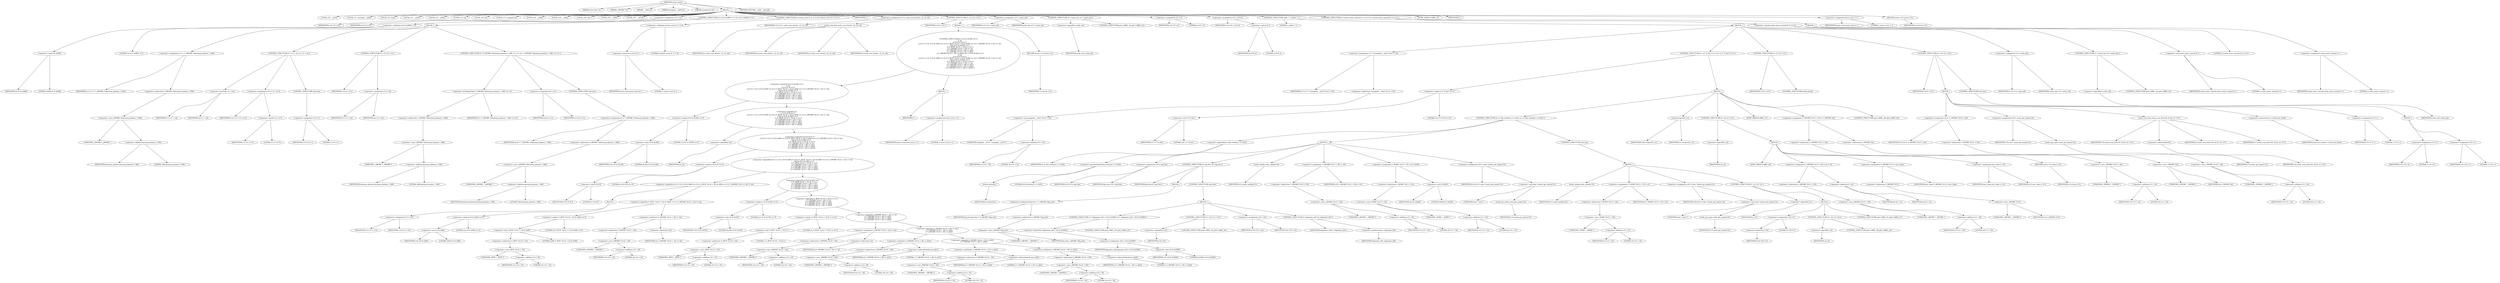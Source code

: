 digraph cache_insert {  
"1000114" [label = "(METHOD,cache_insert)" ]
"1000115" [label = "(PARAM,const char *a1)" ]
"1000116" [label = "(PARAM,_DWORD *a2)" ]
"1000117" [label = "(PARAM,__int64 a3)" ]
"1000118" [label = "(PARAM,unsigned __int64 a4)" ]
"1000119" [label = "(PARAM,unsigned int a5)" ]
"1000120" [label = "(BLOCK,,)" ]
"1000121" [label = "(LOCAL,v10: __int16)" ]
"1000122" [label = "(LOCAL,v11: unsigned __int64)" ]
"1000123" [label = "(LOCAL,v12: bool)" ]
"1000124" [label = "(LOCAL,v13: __int64)" ]
"1000125" [label = "(LOCAL,v14: __int64)" ]
"1000126" [label = "(LOCAL,v15: int)" ]
"1000127" [label = "(LOCAL,v16: int)" ]
"1000128" [label = "(LOCAL,v17: unsigned int)" ]
"1000129" [label = "(LOCAL,v18: __int64)" ]
"1000130" [label = "(LOCAL,v19: __int64)" ]
"1000131" [label = "(LOCAL,v20: char *)" ]
"1000132" [label = "(LOCAL,v22: __int64)" ]
"1000133" [label = "(LOCAL,v23: __int128)" ]
"1000134" [label = "(<operator>.assignment,v10 = a5)" ]
"1000135" [label = "(IDENTIFIER,v10,v10 = a5)" ]
"1000136" [label = "(IDENTIFIER,a5,v10 = a5)" ]
"1000137" [label = "(CONTROL_STRUCTURE,if ( (a5 & 0x980) != 0 ),if ( (a5 & 0x980) != 0 ))" ]
"1000138" [label = "(<operator>.notEquals,(a5 & 0x980) != 0)" ]
"1000139" [label = "(<operator>.and,a5 & 0x980)" ]
"1000140" [label = "(IDENTIFIER,a5,a5 & 0x980)" ]
"1000141" [label = "(LITERAL,0x980,a5 & 0x980)" ]
"1000142" [label = "(LITERAL,0,(a5 & 0x980) != 0)" ]
"1000143" [label = "(BLOCK,,)" ]
"1000144" [label = "(<operator>.assignment,v11 = *(_QWORD *)(dnsmasq_daemon + 456))" ]
"1000145" [label = "(IDENTIFIER,v11,v11 = *(_QWORD *)(dnsmasq_daemon + 456))" ]
"1000146" [label = "(<operator>.indirection,*(_QWORD *)(dnsmasq_daemon + 456))" ]
"1000147" [label = "(<operator>.cast,(_QWORD *)(dnsmasq_daemon + 456))" ]
"1000148" [label = "(UNKNOWN,_QWORD *,_QWORD *)" ]
"1000149" [label = "(<operator>.addition,dnsmasq_daemon + 456)" ]
"1000150" [label = "(IDENTIFIER,dnsmasq_daemon,dnsmasq_daemon + 456)" ]
"1000151" [label = "(LITERAL,456,dnsmasq_daemon + 456)" ]
"1000152" [label = "(CONTROL_STRUCTURE,if ( v11 < a4 ),if ( v11 < a4 ))" ]
"1000153" [label = "(<operator>.lessThan,v11 < a4)" ]
"1000154" [label = "(IDENTIFIER,v11,v11 < a4)" ]
"1000155" [label = "(IDENTIFIER,a4,v11 < a4)" ]
"1000156" [label = "(<operator>.assignment,v12 = v11 == 0)" ]
"1000157" [label = "(IDENTIFIER,v12,v12 = v11 == 0)" ]
"1000158" [label = "(<operator>.equals,v11 == 0)" ]
"1000159" [label = "(IDENTIFIER,v11,v11 == 0)" ]
"1000160" [label = "(LITERAL,0,v11 == 0)" ]
"1000161" [label = "(CONTROL_STRUCTURE,else,else)" ]
"1000162" [label = "(<operator>.assignment,v12 = 1)" ]
"1000163" [label = "(IDENTIFIER,v12,v12 = 1)" ]
"1000164" [label = "(LITERAL,1,v12 = 1)" ]
"1000165" [label = "(CONTROL_STRUCTURE,if ( v12 ),if ( v12 ))" ]
"1000166" [label = "(IDENTIFIER,v12,if ( v12 ))" ]
"1000167" [label = "(<operator>.assignment,v11 = a4)" ]
"1000168" [label = "(IDENTIFIER,v11,v11 = a4)" ]
"1000169" [label = "(IDENTIFIER,a4,v11 = a4)" ]
"1000170" [label = "(CONTROL_STRUCTURE,if ( *(_QWORD *)(dnsmasq_daemon + 448) <= v11 ),if ( *(_QWORD *)(dnsmasq_daemon + 448) <= v11 ))" ]
"1000171" [label = "(<operator>.lessEqualsThan,*(_QWORD *)(dnsmasq_daemon + 448) <= v11)" ]
"1000172" [label = "(<operator>.indirection,*(_QWORD *)(dnsmasq_daemon + 448))" ]
"1000173" [label = "(<operator>.cast,(_QWORD *)(dnsmasq_daemon + 448))" ]
"1000174" [label = "(UNKNOWN,_QWORD *,_QWORD *)" ]
"1000175" [label = "(<operator>.addition,dnsmasq_daemon + 448)" ]
"1000176" [label = "(IDENTIFIER,dnsmasq_daemon,dnsmasq_daemon + 448)" ]
"1000177" [label = "(LITERAL,448,dnsmasq_daemon + 448)" ]
"1000178" [label = "(IDENTIFIER,v11,*(_QWORD *)(dnsmasq_daemon + 448) <= v11)" ]
"1000179" [label = "(<operator>.assignment,a4 = v11)" ]
"1000180" [label = "(IDENTIFIER,a4,a4 = v11)" ]
"1000181" [label = "(IDENTIFIER,v11,a4 = v11)" ]
"1000182" [label = "(CONTROL_STRUCTURE,else,else)" ]
"1000183" [label = "(<operator>.assignment,a4 = *(_QWORD *)(dnsmasq_daemon + 448))" ]
"1000184" [label = "(IDENTIFIER,a4,a4 = *(_QWORD *)(dnsmasq_daemon + 448))" ]
"1000185" [label = "(<operator>.indirection,*(_QWORD *)(dnsmasq_daemon + 448))" ]
"1000186" [label = "(<operator>.cast,(_QWORD *)(dnsmasq_daemon + 448))" ]
"1000187" [label = "(UNKNOWN,_QWORD *,_QWORD *)" ]
"1000188" [label = "(<operator>.addition,dnsmasq_daemon + 448)" ]
"1000189" [label = "(IDENTIFIER,dnsmasq_daemon,dnsmasq_daemon + 448)" ]
"1000190" [label = "(LITERAL,448,dnsmasq_daemon + 448)" ]
"1000191" [label = "(CONTROL_STRUCTURE,if ( (insert_error & 1) != 0 ),if ( (insert_error & 1) != 0 ))" ]
"1000192" [label = "(<operator>.notEquals,(insert_error & 1) != 0)" ]
"1000193" [label = "(<operator>.and,insert_error & 1)" ]
"1000194" [label = "(IDENTIFIER,insert_error,insert_error & 1)" ]
"1000195" [label = "(LITERAL,1,insert_error & 1)" ]
"1000196" [label = "(LITERAL,0,(insert_error & 1) != 0)" ]
"1000197" [label = "(IDENTIFIER,L,)" ]
"1000198" [label = "(<operator>.assignment,v14 = cache_scan_free(a1, a2, a3, a5))" ]
"1000199" [label = "(IDENTIFIER,v14,v14 = cache_scan_free(a1, a2, a3, a5))" ]
"1000200" [label = "(cache_scan_free,cache_scan_free(a1, a2, a3, a5))" ]
"1000201" [label = "(IDENTIFIER,a1,cache_scan_free(a1, a2, a3, a5))" ]
"1000202" [label = "(IDENTIFIER,a2,cache_scan_free(a1, a2, a3, a5))" ]
"1000203" [label = "(IDENTIFIER,a3,cache_scan_free(a1, a2, a3, a5))" ]
"1000204" [label = "(IDENTIFIER,a5,cache_scan_free(a1, a2, a3, a5))" ]
"1000205" [label = "(CONTROL_STRUCTURE,if ( v14 ),if ( v14 ))" ]
"1000206" [label = "(IDENTIFIER,v14,if ( v14 ))" ]
"1000207" [label = "(BLOCK,,)" ]
"1000208" [label = "(CONTROL_STRUCTURE,if ( (v10 & 0x180) == 0\n      || !a2\n      || (v10 & 8) == 0\n      || ((v13 = v14, (v10 & 0x80) == 0) || (*(_BYTE *)(v14 + 52) & 0x80) == 0 || *(_DWORD *)(v14 + 24) != *a2)\n      && ((v10 & 0x100) == 0\n       || (*(_BYTE *)(v14 + 53) & 1) == 0\n       || *(_DWORD *)(v14 + 24) != *a2\n       || *(_DWORD *)(v14 + 28) != a2[1]\n       || *(_DWORD *)(v14 + 32) != a2[2]\n       || *(_DWORD *)(v14 + 36) != a2[3]) ),if ( (v10 & 0x180) == 0\n      || !a2\n      || (v10 & 8) == 0\n      || ((v13 = v14, (v10 & 0x80) == 0) || (*(_BYTE *)(v14 + 52) & 0x80) == 0 || *(_DWORD *)(v14 + 24) != *a2)\n      && ((v10 & 0x100) == 0\n       || (*(_BYTE *)(v14 + 53) & 1) == 0\n       || *(_DWORD *)(v14 + 24) != *a2\n       || *(_DWORD *)(v14 + 28) != a2[1]\n       || *(_DWORD *)(v14 + 32) != a2[2]\n       || *(_DWORD *)(v14 + 36) != a2[3]) ))" ]
"1000209" [label = "(<operator>.logicalOr,(v10 & 0x180) == 0\n      || !a2\n      || (v10 & 8) == 0\n      || ((v13 = v14, (v10 & 0x80) == 0) || (*(_BYTE *)(v14 + 52) & 0x80) == 0 || *(_DWORD *)(v14 + 24) != *a2)\n      && ((v10 & 0x100) == 0\n       || (*(_BYTE *)(v14 + 53) & 1) == 0\n       || *(_DWORD *)(v14 + 24) != *a2\n       || *(_DWORD *)(v14 + 28) != a2[1]\n       || *(_DWORD *)(v14 + 32) != a2[2]\n       || *(_DWORD *)(v14 + 36) != a2[3]))" ]
"1000210" [label = "(<operator>.equals,(v10 & 0x180) == 0)" ]
"1000211" [label = "(<operator>.and,v10 & 0x180)" ]
"1000212" [label = "(IDENTIFIER,v10,v10 & 0x180)" ]
"1000213" [label = "(LITERAL,0x180,v10 & 0x180)" ]
"1000214" [label = "(LITERAL,0,(v10 & 0x180) == 0)" ]
"1000215" [label = "(<operator>.logicalOr,!a2\n      || (v10 & 8) == 0\n      || ((v13 = v14, (v10 & 0x80) == 0) || (*(_BYTE *)(v14 + 52) & 0x80) == 0 || *(_DWORD *)(v14 + 24) != *a2)\n      && ((v10 & 0x100) == 0\n       || (*(_BYTE *)(v14 + 53) & 1) == 0\n       || *(_DWORD *)(v14 + 24) != *a2\n       || *(_DWORD *)(v14 + 28) != a2[1]\n       || *(_DWORD *)(v14 + 32) != a2[2]\n       || *(_DWORD *)(v14 + 36) != a2[3]))" ]
"1000216" [label = "(<operator>.logicalNot,!a2)" ]
"1000217" [label = "(IDENTIFIER,a2,!a2)" ]
"1000218" [label = "(<operator>.logicalOr,(v10 & 8) == 0\n      || ((v13 = v14, (v10 & 0x80) == 0) || (*(_BYTE *)(v14 + 52) & 0x80) == 0 || *(_DWORD *)(v14 + 24) != *a2)\n      && ((v10 & 0x100) == 0\n       || (*(_BYTE *)(v14 + 53) & 1) == 0\n       || *(_DWORD *)(v14 + 24) != *a2\n       || *(_DWORD *)(v14 + 28) != a2[1]\n       || *(_DWORD *)(v14 + 32) != a2[2]\n       || *(_DWORD *)(v14 + 36) != a2[3]))" ]
"1000219" [label = "(<operator>.equals,(v10 & 8) == 0)" ]
"1000220" [label = "(<operator>.and,v10 & 8)" ]
"1000221" [label = "(IDENTIFIER,v10,v10 & 8)" ]
"1000222" [label = "(LITERAL,8,v10 & 8)" ]
"1000223" [label = "(LITERAL,0,(v10 & 8) == 0)" ]
"1000224" [label = "(<operator>.logicalAnd,((v13 = v14, (v10 & 0x80) == 0) || (*(_BYTE *)(v14 + 52) & 0x80) == 0 || *(_DWORD *)(v14 + 24) != *a2)\n      && ((v10 & 0x100) == 0\n       || (*(_BYTE *)(v14 + 53) & 1) == 0\n       || *(_DWORD *)(v14 + 24) != *a2\n       || *(_DWORD *)(v14 + 28) != a2[1]\n       || *(_DWORD *)(v14 + 32) != a2[2]\n       || *(_DWORD *)(v14 + 36) != a2[3]))" ]
"1000225" [label = "(<operator>.logicalOr,(v13 = v14, (v10 & 0x80) == 0) || (*(_BYTE *)(v14 + 52) & 0x80) == 0 || *(_DWORD *)(v14 + 24) != *a2)" ]
"1000226" [label = "(BLOCK,,)" ]
"1000227" [label = "(<operator>.assignment,v13 = v14)" ]
"1000228" [label = "(IDENTIFIER,v13,v13 = v14)" ]
"1000229" [label = "(IDENTIFIER,v14,v13 = v14)" ]
"1000230" [label = "(<operator>.equals,(v10 & 0x80) == 0)" ]
"1000231" [label = "(<operator>.and,v10 & 0x80)" ]
"1000232" [label = "(IDENTIFIER,v10,v10 & 0x80)" ]
"1000233" [label = "(LITERAL,0x80,v10 & 0x80)" ]
"1000234" [label = "(LITERAL,0,(v10 & 0x80) == 0)" ]
"1000235" [label = "(<operator>.logicalOr,(*(_BYTE *)(v14 + 52) & 0x80) == 0 || *(_DWORD *)(v14 + 24) != *a2)" ]
"1000236" [label = "(<operator>.equals,(*(_BYTE *)(v14 + 52) & 0x80) == 0)" ]
"1000237" [label = "(<operator>.and,*(_BYTE *)(v14 + 52) & 0x80)" ]
"1000238" [label = "(<operator>.indirection,*(_BYTE *)(v14 + 52))" ]
"1000239" [label = "(<operator>.cast,(_BYTE *)(v14 + 52))" ]
"1000240" [label = "(UNKNOWN,_BYTE *,_BYTE *)" ]
"1000241" [label = "(<operator>.addition,v14 + 52)" ]
"1000242" [label = "(IDENTIFIER,v14,v14 + 52)" ]
"1000243" [label = "(LITERAL,52,v14 + 52)" ]
"1000244" [label = "(LITERAL,0x80,*(_BYTE *)(v14 + 52) & 0x80)" ]
"1000245" [label = "(LITERAL,0,(*(_BYTE *)(v14 + 52) & 0x80) == 0)" ]
"1000246" [label = "(<operator>.notEquals,*(_DWORD *)(v14 + 24) != *a2)" ]
"1000247" [label = "(<operator>.indirection,*(_DWORD *)(v14 + 24))" ]
"1000248" [label = "(<operator>.cast,(_DWORD *)(v14 + 24))" ]
"1000249" [label = "(UNKNOWN,_DWORD *,_DWORD *)" ]
"1000250" [label = "(<operator>.addition,v14 + 24)" ]
"1000251" [label = "(IDENTIFIER,v14,v14 + 24)" ]
"1000252" [label = "(LITERAL,24,v14 + 24)" ]
"1000253" [label = "(<operator>.indirection,*a2)" ]
"1000254" [label = "(IDENTIFIER,a2,*(_DWORD *)(v14 + 24) != *a2)" ]
"1000255" [label = "(<operator>.logicalOr,(v10 & 0x100) == 0\n       || (*(_BYTE *)(v14 + 53) & 1) == 0\n       || *(_DWORD *)(v14 + 24) != *a2\n       || *(_DWORD *)(v14 + 28) != a2[1]\n       || *(_DWORD *)(v14 + 32) != a2[2]\n       || *(_DWORD *)(v14 + 36) != a2[3])" ]
"1000256" [label = "(<operator>.equals,(v10 & 0x100) == 0)" ]
"1000257" [label = "(<operator>.and,v10 & 0x100)" ]
"1000258" [label = "(IDENTIFIER,v10,v10 & 0x100)" ]
"1000259" [label = "(LITERAL,0x100,v10 & 0x100)" ]
"1000260" [label = "(LITERAL,0,(v10 & 0x100) == 0)" ]
"1000261" [label = "(<operator>.logicalOr,(*(_BYTE *)(v14 + 53) & 1) == 0\n       || *(_DWORD *)(v14 + 24) != *a2\n       || *(_DWORD *)(v14 + 28) != a2[1]\n       || *(_DWORD *)(v14 + 32) != a2[2]\n       || *(_DWORD *)(v14 + 36) != a2[3])" ]
"1000262" [label = "(<operator>.equals,(*(_BYTE *)(v14 + 53) & 1) == 0)" ]
"1000263" [label = "(<operator>.and,*(_BYTE *)(v14 + 53) & 1)" ]
"1000264" [label = "(<operator>.indirection,*(_BYTE *)(v14 + 53))" ]
"1000265" [label = "(<operator>.cast,(_BYTE *)(v14 + 53))" ]
"1000266" [label = "(UNKNOWN,_BYTE *,_BYTE *)" ]
"1000267" [label = "(<operator>.addition,v14 + 53)" ]
"1000268" [label = "(IDENTIFIER,v14,v14 + 53)" ]
"1000269" [label = "(LITERAL,53,v14 + 53)" ]
"1000270" [label = "(LITERAL,1,*(_BYTE *)(v14 + 53) & 1)" ]
"1000271" [label = "(LITERAL,0,(*(_BYTE *)(v14 + 53) & 1) == 0)" ]
"1000272" [label = "(<operator>.logicalOr,*(_DWORD *)(v14 + 24) != *a2\n       || *(_DWORD *)(v14 + 28) != a2[1]\n       || *(_DWORD *)(v14 + 32) != a2[2]\n       || *(_DWORD *)(v14 + 36) != a2[3])" ]
"1000273" [label = "(<operator>.notEquals,*(_DWORD *)(v14 + 24) != *a2)" ]
"1000274" [label = "(<operator>.indirection,*(_DWORD *)(v14 + 24))" ]
"1000275" [label = "(<operator>.cast,(_DWORD *)(v14 + 24))" ]
"1000276" [label = "(UNKNOWN,_DWORD *,_DWORD *)" ]
"1000277" [label = "(<operator>.addition,v14 + 24)" ]
"1000278" [label = "(IDENTIFIER,v14,v14 + 24)" ]
"1000279" [label = "(LITERAL,24,v14 + 24)" ]
"1000280" [label = "(<operator>.indirection,*a2)" ]
"1000281" [label = "(IDENTIFIER,a2,*(_DWORD *)(v14 + 24) != *a2)" ]
"1000282" [label = "(<operator>.logicalOr,*(_DWORD *)(v14 + 28) != a2[1]\n       || *(_DWORD *)(v14 + 32) != a2[2]\n       || *(_DWORD *)(v14 + 36) != a2[3])" ]
"1000283" [label = "(<operator>.notEquals,*(_DWORD *)(v14 + 28) != a2[1])" ]
"1000284" [label = "(<operator>.indirection,*(_DWORD *)(v14 + 28))" ]
"1000285" [label = "(<operator>.cast,(_DWORD *)(v14 + 28))" ]
"1000286" [label = "(UNKNOWN,_DWORD *,_DWORD *)" ]
"1000287" [label = "(<operator>.addition,v14 + 28)" ]
"1000288" [label = "(IDENTIFIER,v14,v14 + 28)" ]
"1000289" [label = "(LITERAL,28,v14 + 28)" ]
"1000290" [label = "(<operator>.indirectIndexAccess,a2[1])" ]
"1000291" [label = "(IDENTIFIER,a2,*(_DWORD *)(v14 + 28) != a2[1])" ]
"1000292" [label = "(LITERAL,1,*(_DWORD *)(v14 + 28) != a2[1])" ]
"1000293" [label = "(<operator>.logicalOr,*(_DWORD *)(v14 + 32) != a2[2]\n       || *(_DWORD *)(v14 + 36) != a2[3])" ]
"1000294" [label = "(<operator>.notEquals,*(_DWORD *)(v14 + 32) != a2[2])" ]
"1000295" [label = "(<operator>.indirection,*(_DWORD *)(v14 + 32))" ]
"1000296" [label = "(<operator>.cast,(_DWORD *)(v14 + 32))" ]
"1000297" [label = "(UNKNOWN,_DWORD *,_DWORD *)" ]
"1000298" [label = "(<operator>.addition,v14 + 32)" ]
"1000299" [label = "(IDENTIFIER,v14,v14 + 32)" ]
"1000300" [label = "(LITERAL,32,v14 + 32)" ]
"1000301" [label = "(<operator>.indirectIndexAccess,a2[2])" ]
"1000302" [label = "(IDENTIFIER,a2,*(_DWORD *)(v14 + 32) != a2[2])" ]
"1000303" [label = "(LITERAL,2,*(_DWORD *)(v14 + 32) != a2[2])" ]
"1000304" [label = "(<operator>.notEquals,*(_DWORD *)(v14 + 36) != a2[3])" ]
"1000305" [label = "(<operator>.indirection,*(_DWORD *)(v14 + 36))" ]
"1000306" [label = "(<operator>.cast,(_DWORD *)(v14 + 36))" ]
"1000307" [label = "(UNKNOWN,_DWORD *,_DWORD *)" ]
"1000308" [label = "(<operator>.addition,v14 + 36)" ]
"1000309" [label = "(IDENTIFIER,v14,v14 + 36)" ]
"1000310" [label = "(LITERAL,36,v14 + 36)" ]
"1000311" [label = "(<operator>.indirectIndexAccess,a2[3])" ]
"1000312" [label = "(IDENTIFIER,a2,*(_DWORD *)(v14 + 36) != a2[3])" ]
"1000313" [label = "(LITERAL,3,*(_DWORD *)(v14 + 36) != a2[3])" ]
"1000314" [label = "(BLOCK,,)" ]
"1000315" [label = "(IDENTIFIER,L,)" ]
"1000316" [label = "(<operator>.assignment,insert_error = 1)" ]
"1000317" [label = "(IDENTIFIER,insert_error,insert_error = 1)" ]
"1000318" [label = "(LITERAL,1,insert_error = 1)" ]
"1000319" [label = "(RETURN,return v13;,return v13;)" ]
"1000320" [label = "(IDENTIFIER,v13,return v13;)" ]
"1000321" [label = "(<operator>.assignment,v13 = cache_tail)" ]
"1000322" [label = "(IDENTIFIER,v13,v13 = cache_tail)" ]
"1000323" [label = "(IDENTIFIER,cache_tail,v13 = cache_tail)" ]
"1000324" [label = "(CONTROL_STRUCTURE,if ( !cache_tail ),if ( !cache_tail ))" ]
"1000325" [label = "(<operator>.logicalNot,!cache_tail)" ]
"1000326" [label = "(IDENTIFIER,cache_tail,!cache_tail)" ]
"1000327" [label = "(CONTROL_STRUCTURE,goto LABEL_43;,goto LABEL_43;)" ]
"1000328" [label = "(<operator>.assignment,v15 = 0)" ]
"1000329" [label = "(IDENTIFIER,v15,v15 = 0)" ]
"1000330" [label = "(LITERAL,0,v15 = 0)" ]
"1000331" [label = "(<operator>.assignment,v16 = a5 & 4)" ]
"1000332" [label = "(IDENTIFIER,v16,v16 = a5 & 4)" ]
"1000333" [label = "(<operator>.and,a5 & 4)" ]
"1000334" [label = "(IDENTIFIER,a5,a5 & 4)" ]
"1000335" [label = "(LITERAL,4,a5 & 4)" ]
"1000336" [label = "(CONTROL_STRUCTURE,while ( 1 ),while ( 1 ))" ]
"1000337" [label = "(LITERAL,1,while ( 1 ))" ]
"1000338" [label = "(BLOCK,,)" ]
"1000339" [label = "(<operator>.assignment,v17 = *(unsigned __int16 *)(v13 + 52))" ]
"1000340" [label = "(IDENTIFIER,v17,v17 = *(unsigned __int16 *)(v13 + 52))" ]
"1000341" [label = "(<operator>.indirection,*(unsigned __int16 *)(v13 + 52))" ]
"1000342" [label = "(<operator>.cast,(unsigned __int16 *)(v13 + 52))" ]
"1000343" [label = "(UNKNOWN,unsigned __int16 *,unsigned __int16 *)" ]
"1000344" [label = "(<operator>.addition,v13 + 52)" ]
"1000345" [label = "(IDENTIFIER,v13,v13 + 52)" ]
"1000346" [label = "(LITERAL,52,v13 + 52)" ]
"1000347" [label = "(CONTROL_STRUCTURE,if ( (v17 & 0xC) == 0 ),if ( (v17 & 0xC) == 0 ))" ]
"1000348" [label = "(<operator>.equals,(v17 & 0xC) == 0)" ]
"1000349" [label = "(<operator>.and,v17 & 0xC)" ]
"1000350" [label = "(IDENTIFIER,v17,v17 & 0xC)" ]
"1000351" [label = "(LITERAL,0xC,v17 & 0xC)" ]
"1000352" [label = "(LITERAL,0,(v17 & 0xC) == 0)" ]
"1000353" [label = "(BLOCK,,)" ]
"1000354" [label = "(CONTROL_STRUCTURE,if ( a1 && strlen(a1) >= 0x32 ),if ( a1 && strlen(a1) >= 0x32 ))" ]
"1000355" [label = "(<operator>.logicalAnd,a1 && strlen(a1) >= 0x32)" ]
"1000356" [label = "(IDENTIFIER,a1,a1 && strlen(a1) >= 0x32)" ]
"1000357" [label = "(<operator>.greaterEqualsThan,strlen(a1) >= 0x32)" ]
"1000358" [label = "(strlen,strlen(a1))" ]
"1000359" [label = "(IDENTIFIER,a1,strlen(a1))" ]
"1000360" [label = "(LITERAL,0x32,strlen(a1) >= 0x32)" ]
"1000361" [label = "(BLOCK,,)" ]
"1000362" [label = "(<operator>.assignment,v19 = big_free)" ]
"1000363" [label = "(IDENTIFIER,v19,v19 = big_free)" ]
"1000364" [label = "(IDENTIFIER,big_free,v19 = big_free)" ]
"1000365" [label = "(CONTROL_STRUCTURE,if ( big_free ),if ( big_free ))" ]
"1000366" [label = "(IDENTIFIER,big_free,if ( big_free ))" ]
"1000367" [label = "(BLOCK,,)" ]
"1000368" [label = "(<operator>.assignment,big_free = *(_QWORD *)big_free)" ]
"1000369" [label = "(IDENTIFIER,big_free,big_free = *(_QWORD *)big_free)" ]
"1000370" [label = "(<operator>.indirection,*(_QWORD *)big_free)" ]
"1000371" [label = "(<operator>.cast,(_QWORD *)big_free)" ]
"1000372" [label = "(UNKNOWN,_QWORD *,_QWORD *)" ]
"1000373" [label = "(IDENTIFIER,big_free,(_QWORD *)big_free)" ]
"1000374" [label = "(CONTROL_STRUCTURE,else,else)" ]
"1000375" [label = "(BLOCK,,)" ]
"1000376" [label = "(CONTROL_STRUCTURE,if ( !(bignames_left | v10 & 0x5000) ),if ( !(bignames_left | v10 & 0x5000) ))" ]
"1000377" [label = "(<operator>.logicalNot,!(bignames_left | v10 & 0x5000))" ]
"1000378" [label = "(<operator>.or,bignames_left | v10 & 0x5000)" ]
"1000379" [label = "(IDENTIFIER,bignames_left,bignames_left | v10 & 0x5000)" ]
"1000380" [label = "(<operator>.and,v10 & 0x5000)" ]
"1000381" [label = "(IDENTIFIER,v10,v10 & 0x5000)" ]
"1000382" [label = "(LITERAL,0x5000,v10 & 0x5000)" ]
"1000383" [label = "(CONTROL_STRUCTURE,goto LABEL_43;,goto LABEL_43;)" ]
"1000384" [label = "(CONTROL_STRUCTURE,if ( !v22 ),if ( !v22 ))" ]
"1000385" [label = "(<operator>.logicalNot,!v22)" ]
"1000386" [label = "(IDENTIFIER,v22,!v22)" ]
"1000387" [label = "(CONTROL_STRUCTURE,goto LABEL_43;,goto LABEL_43;)" ]
"1000388" [label = "(<operator>.assignment,v19 = v22)" ]
"1000389" [label = "(IDENTIFIER,v19,v19 = v22)" ]
"1000390" [label = "(IDENTIFIER,v22,v19 = v22)" ]
"1000391" [label = "(CONTROL_STRUCTURE,if ( bignames_left ),if ( bignames_left ))" ]
"1000392" [label = "(IDENTIFIER,bignames_left,if ( bignames_left ))" ]
"1000393" [label = "(<operator>.preDecrement,--bignames_left)" ]
"1000394" [label = "(IDENTIFIER,bignames_left,--bignames_left)" ]
"1000395" [label = "(cache_unlink,cache_unlink(v13))" ]
"1000396" [label = "(IDENTIFIER,v13,cache_unlink(v13))" ]
"1000397" [label = "(<operator>.assignment,*(_QWORD *)(v13 + 56) = v19)" ]
"1000398" [label = "(<operator>.indirection,*(_QWORD *)(v13 + 56))" ]
"1000399" [label = "(<operator>.cast,(_QWORD *)(v13 + 56))" ]
"1000400" [label = "(UNKNOWN,_QWORD *,_QWORD *)" ]
"1000401" [label = "(<operator>.addition,v13 + 56)" ]
"1000402" [label = "(IDENTIFIER,v13,v13 + 56)" ]
"1000403" [label = "(LITERAL,56,v13 + 56)" ]
"1000404" [label = "(IDENTIFIER,v19,*(_QWORD *)(v13 + 56) = v19)" ]
"1000405" [label = "(<operator>.assignment,*(_WORD *)(v13 + 52) = a5 | 0x200)" ]
"1000406" [label = "(<operator>.indirection,*(_WORD *)(v13 + 52))" ]
"1000407" [label = "(<operator>.cast,(_WORD *)(v13 + 52))" ]
"1000408" [label = "(UNKNOWN,_WORD *,_WORD *)" ]
"1000409" [label = "(<operator>.addition,v13 + 52)" ]
"1000410" [label = "(IDENTIFIER,v13,v13 + 52)" ]
"1000411" [label = "(LITERAL,52,v13 + 52)" ]
"1000412" [label = "(<operator>.or,a5 | 0x200)" ]
"1000413" [label = "(IDENTIFIER,a5,a5 | 0x200)" ]
"1000414" [label = "(LITERAL,0x200,a5 | 0x200)" ]
"1000415" [label = "(<operator>.assignment,v20 = (char *)cache_get_name(v13))" ]
"1000416" [label = "(IDENTIFIER,v20,v20 = (char *)cache_get_name(v13))" ]
"1000417" [label = "(<operator>.cast,(char *)cache_get_name(v13))" ]
"1000418" [label = "(UNKNOWN,char *,char *)" ]
"1000419" [label = "(cache_get_name,cache_get_name(v13))" ]
"1000420" [label = "(IDENTIFIER,v13,cache_get_name(v13))" ]
"1000421" [label = "(CONTROL_STRUCTURE,else,else)" ]
"1000422" [label = "(BLOCK,,)" ]
"1000423" [label = "(cache_unlink,cache_unlink(v13))" ]
"1000424" [label = "(IDENTIFIER,v13,cache_unlink(v13))" ]
"1000425" [label = "(<operator>.assignment,*(_WORD *)(v13 + 52) = a5)" ]
"1000426" [label = "(<operator>.indirection,*(_WORD *)(v13 + 52))" ]
"1000427" [label = "(<operator>.cast,(_WORD *)(v13 + 52))" ]
"1000428" [label = "(UNKNOWN,_WORD *,_WORD *)" ]
"1000429" [label = "(<operator>.addition,v13 + 52)" ]
"1000430" [label = "(IDENTIFIER,v13,v13 + 52)" ]
"1000431" [label = "(LITERAL,52,v13 + 52)" ]
"1000432" [label = "(IDENTIFIER,a5,*(_WORD *)(v13 + 52) = a5)" ]
"1000433" [label = "(<operator>.assignment,v20 = (char *)cache_get_name(v13))" ]
"1000434" [label = "(IDENTIFIER,v20,v20 = (char *)cache_get_name(v13))" ]
"1000435" [label = "(<operator>.cast,(char *)cache_get_name(v13))" ]
"1000436" [label = "(UNKNOWN,char *,char *)" ]
"1000437" [label = "(cache_get_name,cache_get_name(v13))" ]
"1000438" [label = "(IDENTIFIER,v13,cache_get_name(v13))" ]
"1000439" [label = "(CONTROL_STRUCTURE,if ( !a1 ),if ( !a1 ))" ]
"1000440" [label = "(<operator>.logicalNot,!a1)" ]
"1000441" [label = "(IDENTIFIER,a1,!a1)" ]
"1000442" [label = "(BLOCK,,)" ]
"1000443" [label = "(<operator>.assignment,*v20 = 0)" ]
"1000444" [label = "(<operator>.indirection,*v20)" ]
"1000445" [label = "(IDENTIFIER,v20,*v20 = 0)" ]
"1000446" [label = "(LITERAL,0,*v20 = 0)" ]
"1000447" [label = "(CONTROL_STRUCTURE,if ( !a2 ),if ( !a2 ))" ]
"1000448" [label = "(<operator>.logicalNot,!a2)" ]
"1000449" [label = "(IDENTIFIER,a2,!a2)" ]
"1000450" [label = "(CONTROL_STRUCTURE,goto LABEL_48;,goto LABEL_48;)" ]
"1000451" [label = "(CONTROL_STRUCTURE,goto LABEL_47;,goto LABEL_47;)" ]
"1000452" [label = "(strcpy,strcpy(v20, a1))" ]
"1000453" [label = "(IDENTIFIER,v20,strcpy(v20, a1))" ]
"1000454" [label = "(IDENTIFIER,a1,strcpy(v20, a1))" ]
"1000455" [label = "(CONTROL_STRUCTURE,if ( !a2 ),if ( !a2 ))" ]
"1000456" [label = "(<operator>.logicalNot,!a2)" ]
"1000457" [label = "(IDENTIFIER,a2,!a2)" ]
"1000458" [label = "(BLOCK,,)" ]
"1000459" [label = "(JUMP_TARGET,LABEL_48)" ]
"1000460" [label = "(<operator>.assignment,*(_QWORD *)(v13 + 40) = a4 + a3)" ]
"1000461" [label = "(<operator>.indirection,*(_QWORD *)(v13 + 40))" ]
"1000462" [label = "(<operator>.cast,(_QWORD *)(v13 + 40))" ]
"1000463" [label = "(UNKNOWN,_QWORD *,_QWORD *)" ]
"1000464" [label = "(<operator>.addition,v13 + 40)" ]
"1000465" [label = "(IDENTIFIER,v13,v13 + 40)" ]
"1000466" [label = "(LITERAL,40,v13 + 40)" ]
"1000467" [label = "(<operator>.addition,a4 + a3)" ]
"1000468" [label = "(IDENTIFIER,a4,a4 + a3)" ]
"1000469" [label = "(IDENTIFIER,a3,a4 + a3)" ]
"1000470" [label = "(<operator>.assignment,*(_QWORD *)v13 = new_chain)" ]
"1000471" [label = "(<operator>.indirection,*(_QWORD *)v13)" ]
"1000472" [label = "(<operator>.cast,(_QWORD *)v13)" ]
"1000473" [label = "(UNKNOWN,_QWORD *,_QWORD *)" ]
"1000474" [label = "(IDENTIFIER,v13,(_QWORD *)v13)" ]
"1000475" [label = "(IDENTIFIER,new_chain,*(_QWORD *)v13 = new_chain)" ]
"1000476" [label = "(<operator>.assignment,new_chain = v13)" ]
"1000477" [label = "(IDENTIFIER,new_chain,new_chain = v13)" ]
"1000478" [label = "(IDENTIFIER,v13,new_chain = v13)" ]
"1000479" [label = "(RETURN,return v13;,return v13;)" ]
"1000480" [label = "(IDENTIFIER,v13,return v13;)" ]
"1000481" [label = "(JUMP_TARGET,LABEL_47)" ]
"1000482" [label = "(<operator>.assignment,*(_OWORD *)(v13 + 24) = *(_OWORD *)a2)" ]
"1000483" [label = "(<operator>.indirection,*(_OWORD *)(v13 + 24))" ]
"1000484" [label = "(<operator>.cast,(_OWORD *)(v13 + 24))" ]
"1000485" [label = "(UNKNOWN,_OWORD *,_OWORD *)" ]
"1000486" [label = "(<operator>.addition,v13 + 24)" ]
"1000487" [label = "(IDENTIFIER,v13,v13 + 24)" ]
"1000488" [label = "(LITERAL,24,v13 + 24)" ]
"1000489" [label = "(<operator>.indirection,*(_OWORD *)a2)" ]
"1000490" [label = "(<operator>.cast,(_OWORD *)a2)" ]
"1000491" [label = "(UNKNOWN,_OWORD *,_OWORD *)" ]
"1000492" [label = "(IDENTIFIER,a2,(_OWORD *)a2)" ]
"1000493" [label = "(CONTROL_STRUCTURE,goto LABEL_48;,goto LABEL_48;)" ]
"1000494" [label = "(CONTROL_STRUCTURE,if ( v15 ),if ( v15 ))" ]
"1000495" [label = "(IDENTIFIER,v15,if ( v15 ))" ]
"1000496" [label = "(CONTROL_STRUCTURE,break;,break;)" ]
"1000497" [label = "(CONTROL_STRUCTURE,if ( v16 ),if ( v16 ))" ]
"1000498" [label = "(IDENTIFIER,v16,if ( v16 ))" ]
"1000499" [label = "(BLOCK,,)" ]
"1000500" [label = "(<operator>.assignment,v23 = *(_OWORD *)(v13 + 24))" ]
"1000501" [label = "(IDENTIFIER,v23,v23 = *(_OWORD *)(v13 + 24))" ]
"1000502" [label = "(<operator>.indirection,*(_OWORD *)(v13 + 24))" ]
"1000503" [label = "(<operator>.cast,(_OWORD *)(v13 + 24))" ]
"1000504" [label = "(UNKNOWN,_OWORD *,_OWORD *)" ]
"1000505" [label = "(<operator>.addition,v13 + 24)" ]
"1000506" [label = "(IDENTIFIER,v13,v13 + 24)" ]
"1000507" [label = "(LITERAL,24,v13 + 24)" ]
"1000508" [label = "(<operator>.assignment,v18 = cache_get_name(v13))" ]
"1000509" [label = "(IDENTIFIER,v18,v18 = cache_get_name(v13))" ]
"1000510" [label = "(cache_get_name,cache_get_name(v13))" ]
"1000511" [label = "(IDENTIFIER,v13,cache_get_name(v13))" ]
"1000512" [label = "(cache_scan_free,cache_scan_free(v18, &v23, a3, v17))" ]
"1000513" [label = "(IDENTIFIER,v18,cache_scan_free(v18, &v23, a3, v17))" ]
"1000514" [label = "(<operator>.addressOf,&v23)" ]
"1000515" [label = "(IDENTIFIER,v23,cache_scan_free(v18, &v23, a3, v17))" ]
"1000516" [label = "(IDENTIFIER,a3,cache_scan_free(v18, &v23, a3, v17))" ]
"1000517" [label = "(IDENTIFIER,v17,cache_scan_free(v18, &v23, a3, v17))" ]
"1000518" [label = "(<operator>.preIncrement,++cache_live_freed)" ]
"1000519" [label = "(IDENTIFIER,cache_live_freed,++cache_live_freed)" ]
"1000520" [label = "(<operator>.assignment,v15 = 1)" ]
"1000521" [label = "(IDENTIFIER,v15,v15 = 1)" ]
"1000522" [label = "(LITERAL,1,v15 = 1)" ]
"1000523" [label = "(CONTROL_STRUCTURE,else,else)" ]
"1000524" [label = "(BLOCK,,)" ]
"1000525" [label = "(<operator>.assignment,v15 = 0)" ]
"1000526" [label = "(IDENTIFIER,v15,v15 = 0)" ]
"1000527" [label = "(LITERAL,0,v15 = 0)" ]
"1000528" [label = "(<operator>.assignment,v16 = 1)" ]
"1000529" [label = "(IDENTIFIER,v16,v16 = 1)" ]
"1000530" [label = "(LITERAL,1,v16 = 1)" ]
"1000531" [label = "(<operator>.assignment,v13 = cache_tail)" ]
"1000532" [label = "(IDENTIFIER,v13,v13 = cache_tail)" ]
"1000533" [label = "(IDENTIFIER,cache_tail,v13 = cache_tail)" ]
"1000534" [label = "(CONTROL_STRUCTURE,if ( !cache_tail ),if ( !cache_tail ))" ]
"1000535" [label = "(<operator>.logicalNot,!cache_tail)" ]
"1000536" [label = "(IDENTIFIER,cache_tail,!cache_tail)" ]
"1000537" [label = "(CONTROL_STRUCTURE,goto LABEL_43;,goto LABEL_43;)" ]
"1000538" [label = "(CONTROL_STRUCTURE,if ( (cache_insert_warned & 1) == 0 ),if ( (cache_insert_warned & 1) == 0 ))" ]
"1000539" [label = "(<operator>.equals,(cache_insert_warned & 1) == 0)" ]
"1000540" [label = "(<operator>.and,cache_insert_warned & 1)" ]
"1000541" [label = "(IDENTIFIER,cache_insert_warned,cache_insert_warned & 1)" ]
"1000542" [label = "(LITERAL,1,cache_insert_warned & 1)" ]
"1000543" [label = "(LITERAL,0,(cache_insert_warned & 1) == 0)" ]
"1000544" [label = "(BLOCK,,)" ]
"1000545" [label = "(<operator>.assignment,cache_insert_warned = 1)" ]
"1000546" [label = "(IDENTIFIER,cache_insert_warned,cache_insert_warned = 1)" ]
"1000547" [label = "(LITERAL,1,cache_insert_warned = 1)" ]
"1000548" [label = "(JUMP_TARGET,LABEL_43)" ]
"1000549" [label = "(IDENTIFIER,L,)" ]
"1000550" [label = "(<operator>.assignment,insert_error = 1)" ]
"1000551" [label = "(IDENTIFIER,insert_error,insert_error = 1)" ]
"1000552" [label = "(LITERAL,1,insert_error = 1)" ]
"1000553" [label = "(RETURN,return v13;,return v13;)" ]
"1000554" [label = "(IDENTIFIER,v13,return v13;)" ]
"1000555" [label = "(METHOD_RETURN,__int64 __fastcall)" ]
  "1000114" -> "1000115" 
  "1000114" -> "1000116" 
  "1000114" -> "1000117" 
  "1000114" -> "1000118" 
  "1000114" -> "1000119" 
  "1000114" -> "1000120" 
  "1000114" -> "1000555" 
  "1000120" -> "1000121" 
  "1000120" -> "1000122" 
  "1000120" -> "1000123" 
  "1000120" -> "1000124" 
  "1000120" -> "1000125" 
  "1000120" -> "1000126" 
  "1000120" -> "1000127" 
  "1000120" -> "1000128" 
  "1000120" -> "1000129" 
  "1000120" -> "1000130" 
  "1000120" -> "1000131" 
  "1000120" -> "1000132" 
  "1000120" -> "1000133" 
  "1000120" -> "1000134" 
  "1000120" -> "1000137" 
  "1000120" -> "1000191" 
  "1000120" -> "1000197" 
  "1000120" -> "1000198" 
  "1000120" -> "1000205" 
  "1000120" -> "1000321" 
  "1000120" -> "1000324" 
  "1000120" -> "1000328" 
  "1000120" -> "1000331" 
  "1000120" -> "1000336" 
  "1000120" -> "1000538" 
  "1000120" -> "1000548" 
  "1000120" -> "1000549" 
  "1000120" -> "1000550" 
  "1000120" -> "1000553" 
  "1000134" -> "1000135" 
  "1000134" -> "1000136" 
  "1000137" -> "1000138" 
  "1000137" -> "1000143" 
  "1000138" -> "1000139" 
  "1000138" -> "1000142" 
  "1000139" -> "1000140" 
  "1000139" -> "1000141" 
  "1000143" -> "1000144" 
  "1000143" -> "1000152" 
  "1000143" -> "1000165" 
  "1000143" -> "1000170" 
  "1000144" -> "1000145" 
  "1000144" -> "1000146" 
  "1000146" -> "1000147" 
  "1000147" -> "1000148" 
  "1000147" -> "1000149" 
  "1000149" -> "1000150" 
  "1000149" -> "1000151" 
  "1000152" -> "1000153" 
  "1000152" -> "1000156" 
  "1000152" -> "1000161" 
  "1000153" -> "1000154" 
  "1000153" -> "1000155" 
  "1000156" -> "1000157" 
  "1000156" -> "1000158" 
  "1000158" -> "1000159" 
  "1000158" -> "1000160" 
  "1000161" -> "1000162" 
  "1000162" -> "1000163" 
  "1000162" -> "1000164" 
  "1000165" -> "1000166" 
  "1000165" -> "1000167" 
  "1000167" -> "1000168" 
  "1000167" -> "1000169" 
  "1000170" -> "1000171" 
  "1000170" -> "1000179" 
  "1000170" -> "1000182" 
  "1000171" -> "1000172" 
  "1000171" -> "1000178" 
  "1000172" -> "1000173" 
  "1000173" -> "1000174" 
  "1000173" -> "1000175" 
  "1000175" -> "1000176" 
  "1000175" -> "1000177" 
  "1000179" -> "1000180" 
  "1000179" -> "1000181" 
  "1000182" -> "1000183" 
  "1000183" -> "1000184" 
  "1000183" -> "1000185" 
  "1000185" -> "1000186" 
  "1000186" -> "1000187" 
  "1000186" -> "1000188" 
  "1000188" -> "1000189" 
  "1000188" -> "1000190" 
  "1000191" -> "1000192" 
  "1000192" -> "1000193" 
  "1000192" -> "1000196" 
  "1000193" -> "1000194" 
  "1000193" -> "1000195" 
  "1000198" -> "1000199" 
  "1000198" -> "1000200" 
  "1000200" -> "1000201" 
  "1000200" -> "1000202" 
  "1000200" -> "1000203" 
  "1000200" -> "1000204" 
  "1000205" -> "1000206" 
  "1000205" -> "1000207" 
  "1000207" -> "1000208" 
  "1000207" -> "1000319" 
  "1000208" -> "1000209" 
  "1000208" -> "1000314" 
  "1000209" -> "1000210" 
  "1000209" -> "1000215" 
  "1000210" -> "1000211" 
  "1000210" -> "1000214" 
  "1000211" -> "1000212" 
  "1000211" -> "1000213" 
  "1000215" -> "1000216" 
  "1000215" -> "1000218" 
  "1000216" -> "1000217" 
  "1000218" -> "1000219" 
  "1000218" -> "1000224" 
  "1000219" -> "1000220" 
  "1000219" -> "1000223" 
  "1000220" -> "1000221" 
  "1000220" -> "1000222" 
  "1000224" -> "1000225" 
  "1000224" -> "1000255" 
  "1000225" -> "1000226" 
  "1000225" -> "1000235" 
  "1000226" -> "1000227" 
  "1000226" -> "1000230" 
  "1000227" -> "1000228" 
  "1000227" -> "1000229" 
  "1000230" -> "1000231" 
  "1000230" -> "1000234" 
  "1000231" -> "1000232" 
  "1000231" -> "1000233" 
  "1000235" -> "1000236" 
  "1000235" -> "1000246" 
  "1000236" -> "1000237" 
  "1000236" -> "1000245" 
  "1000237" -> "1000238" 
  "1000237" -> "1000244" 
  "1000238" -> "1000239" 
  "1000239" -> "1000240" 
  "1000239" -> "1000241" 
  "1000241" -> "1000242" 
  "1000241" -> "1000243" 
  "1000246" -> "1000247" 
  "1000246" -> "1000253" 
  "1000247" -> "1000248" 
  "1000248" -> "1000249" 
  "1000248" -> "1000250" 
  "1000250" -> "1000251" 
  "1000250" -> "1000252" 
  "1000253" -> "1000254" 
  "1000255" -> "1000256" 
  "1000255" -> "1000261" 
  "1000256" -> "1000257" 
  "1000256" -> "1000260" 
  "1000257" -> "1000258" 
  "1000257" -> "1000259" 
  "1000261" -> "1000262" 
  "1000261" -> "1000272" 
  "1000262" -> "1000263" 
  "1000262" -> "1000271" 
  "1000263" -> "1000264" 
  "1000263" -> "1000270" 
  "1000264" -> "1000265" 
  "1000265" -> "1000266" 
  "1000265" -> "1000267" 
  "1000267" -> "1000268" 
  "1000267" -> "1000269" 
  "1000272" -> "1000273" 
  "1000272" -> "1000282" 
  "1000273" -> "1000274" 
  "1000273" -> "1000280" 
  "1000274" -> "1000275" 
  "1000275" -> "1000276" 
  "1000275" -> "1000277" 
  "1000277" -> "1000278" 
  "1000277" -> "1000279" 
  "1000280" -> "1000281" 
  "1000282" -> "1000283" 
  "1000282" -> "1000293" 
  "1000283" -> "1000284" 
  "1000283" -> "1000290" 
  "1000284" -> "1000285" 
  "1000285" -> "1000286" 
  "1000285" -> "1000287" 
  "1000287" -> "1000288" 
  "1000287" -> "1000289" 
  "1000290" -> "1000291" 
  "1000290" -> "1000292" 
  "1000293" -> "1000294" 
  "1000293" -> "1000304" 
  "1000294" -> "1000295" 
  "1000294" -> "1000301" 
  "1000295" -> "1000296" 
  "1000296" -> "1000297" 
  "1000296" -> "1000298" 
  "1000298" -> "1000299" 
  "1000298" -> "1000300" 
  "1000301" -> "1000302" 
  "1000301" -> "1000303" 
  "1000304" -> "1000305" 
  "1000304" -> "1000311" 
  "1000305" -> "1000306" 
  "1000306" -> "1000307" 
  "1000306" -> "1000308" 
  "1000308" -> "1000309" 
  "1000308" -> "1000310" 
  "1000311" -> "1000312" 
  "1000311" -> "1000313" 
  "1000314" -> "1000315" 
  "1000314" -> "1000316" 
  "1000316" -> "1000317" 
  "1000316" -> "1000318" 
  "1000319" -> "1000320" 
  "1000321" -> "1000322" 
  "1000321" -> "1000323" 
  "1000324" -> "1000325" 
  "1000324" -> "1000327" 
  "1000325" -> "1000326" 
  "1000328" -> "1000329" 
  "1000328" -> "1000330" 
  "1000331" -> "1000332" 
  "1000331" -> "1000333" 
  "1000333" -> "1000334" 
  "1000333" -> "1000335" 
  "1000336" -> "1000337" 
  "1000336" -> "1000338" 
  "1000338" -> "1000339" 
  "1000338" -> "1000347" 
  "1000338" -> "1000494" 
  "1000338" -> "1000497" 
  "1000338" -> "1000531" 
  "1000338" -> "1000534" 
  "1000339" -> "1000340" 
  "1000339" -> "1000341" 
  "1000341" -> "1000342" 
  "1000342" -> "1000343" 
  "1000342" -> "1000344" 
  "1000344" -> "1000345" 
  "1000344" -> "1000346" 
  "1000347" -> "1000348" 
  "1000347" -> "1000353" 
  "1000348" -> "1000349" 
  "1000348" -> "1000352" 
  "1000349" -> "1000350" 
  "1000349" -> "1000351" 
  "1000353" -> "1000354" 
  "1000353" -> "1000452" 
  "1000353" -> "1000455" 
  "1000353" -> "1000481" 
  "1000353" -> "1000482" 
  "1000353" -> "1000493" 
  "1000354" -> "1000355" 
  "1000354" -> "1000361" 
  "1000354" -> "1000421" 
  "1000355" -> "1000356" 
  "1000355" -> "1000357" 
  "1000357" -> "1000358" 
  "1000357" -> "1000360" 
  "1000358" -> "1000359" 
  "1000361" -> "1000362" 
  "1000361" -> "1000365" 
  "1000361" -> "1000395" 
  "1000361" -> "1000397" 
  "1000361" -> "1000405" 
  "1000361" -> "1000415" 
  "1000362" -> "1000363" 
  "1000362" -> "1000364" 
  "1000365" -> "1000366" 
  "1000365" -> "1000367" 
  "1000365" -> "1000374" 
  "1000367" -> "1000368" 
  "1000368" -> "1000369" 
  "1000368" -> "1000370" 
  "1000370" -> "1000371" 
  "1000371" -> "1000372" 
  "1000371" -> "1000373" 
  "1000374" -> "1000375" 
  "1000375" -> "1000376" 
  "1000375" -> "1000384" 
  "1000375" -> "1000388" 
  "1000375" -> "1000391" 
  "1000376" -> "1000377" 
  "1000376" -> "1000383" 
  "1000377" -> "1000378" 
  "1000378" -> "1000379" 
  "1000378" -> "1000380" 
  "1000380" -> "1000381" 
  "1000380" -> "1000382" 
  "1000384" -> "1000385" 
  "1000384" -> "1000387" 
  "1000385" -> "1000386" 
  "1000388" -> "1000389" 
  "1000388" -> "1000390" 
  "1000391" -> "1000392" 
  "1000391" -> "1000393" 
  "1000393" -> "1000394" 
  "1000395" -> "1000396" 
  "1000397" -> "1000398" 
  "1000397" -> "1000404" 
  "1000398" -> "1000399" 
  "1000399" -> "1000400" 
  "1000399" -> "1000401" 
  "1000401" -> "1000402" 
  "1000401" -> "1000403" 
  "1000405" -> "1000406" 
  "1000405" -> "1000412" 
  "1000406" -> "1000407" 
  "1000407" -> "1000408" 
  "1000407" -> "1000409" 
  "1000409" -> "1000410" 
  "1000409" -> "1000411" 
  "1000412" -> "1000413" 
  "1000412" -> "1000414" 
  "1000415" -> "1000416" 
  "1000415" -> "1000417" 
  "1000417" -> "1000418" 
  "1000417" -> "1000419" 
  "1000419" -> "1000420" 
  "1000421" -> "1000422" 
  "1000422" -> "1000423" 
  "1000422" -> "1000425" 
  "1000422" -> "1000433" 
  "1000422" -> "1000439" 
  "1000423" -> "1000424" 
  "1000425" -> "1000426" 
  "1000425" -> "1000432" 
  "1000426" -> "1000427" 
  "1000427" -> "1000428" 
  "1000427" -> "1000429" 
  "1000429" -> "1000430" 
  "1000429" -> "1000431" 
  "1000433" -> "1000434" 
  "1000433" -> "1000435" 
  "1000435" -> "1000436" 
  "1000435" -> "1000437" 
  "1000437" -> "1000438" 
  "1000439" -> "1000440" 
  "1000439" -> "1000442" 
  "1000440" -> "1000441" 
  "1000442" -> "1000443" 
  "1000442" -> "1000447" 
  "1000442" -> "1000451" 
  "1000443" -> "1000444" 
  "1000443" -> "1000446" 
  "1000444" -> "1000445" 
  "1000447" -> "1000448" 
  "1000447" -> "1000450" 
  "1000448" -> "1000449" 
  "1000452" -> "1000453" 
  "1000452" -> "1000454" 
  "1000455" -> "1000456" 
  "1000455" -> "1000458" 
  "1000456" -> "1000457" 
  "1000458" -> "1000459" 
  "1000458" -> "1000460" 
  "1000458" -> "1000470" 
  "1000458" -> "1000476" 
  "1000458" -> "1000479" 
  "1000460" -> "1000461" 
  "1000460" -> "1000467" 
  "1000461" -> "1000462" 
  "1000462" -> "1000463" 
  "1000462" -> "1000464" 
  "1000464" -> "1000465" 
  "1000464" -> "1000466" 
  "1000467" -> "1000468" 
  "1000467" -> "1000469" 
  "1000470" -> "1000471" 
  "1000470" -> "1000475" 
  "1000471" -> "1000472" 
  "1000472" -> "1000473" 
  "1000472" -> "1000474" 
  "1000476" -> "1000477" 
  "1000476" -> "1000478" 
  "1000479" -> "1000480" 
  "1000482" -> "1000483" 
  "1000482" -> "1000489" 
  "1000483" -> "1000484" 
  "1000484" -> "1000485" 
  "1000484" -> "1000486" 
  "1000486" -> "1000487" 
  "1000486" -> "1000488" 
  "1000489" -> "1000490" 
  "1000490" -> "1000491" 
  "1000490" -> "1000492" 
  "1000494" -> "1000495" 
  "1000494" -> "1000496" 
  "1000497" -> "1000498" 
  "1000497" -> "1000499" 
  "1000497" -> "1000523" 
  "1000499" -> "1000500" 
  "1000499" -> "1000508" 
  "1000499" -> "1000512" 
  "1000499" -> "1000518" 
  "1000499" -> "1000520" 
  "1000500" -> "1000501" 
  "1000500" -> "1000502" 
  "1000502" -> "1000503" 
  "1000503" -> "1000504" 
  "1000503" -> "1000505" 
  "1000505" -> "1000506" 
  "1000505" -> "1000507" 
  "1000508" -> "1000509" 
  "1000508" -> "1000510" 
  "1000510" -> "1000511" 
  "1000512" -> "1000513" 
  "1000512" -> "1000514" 
  "1000512" -> "1000516" 
  "1000512" -> "1000517" 
  "1000514" -> "1000515" 
  "1000518" -> "1000519" 
  "1000520" -> "1000521" 
  "1000520" -> "1000522" 
  "1000523" -> "1000524" 
  "1000524" -> "1000525" 
  "1000524" -> "1000528" 
  "1000525" -> "1000526" 
  "1000525" -> "1000527" 
  "1000528" -> "1000529" 
  "1000528" -> "1000530" 
  "1000531" -> "1000532" 
  "1000531" -> "1000533" 
  "1000534" -> "1000535" 
  "1000534" -> "1000537" 
  "1000535" -> "1000536" 
  "1000538" -> "1000539" 
  "1000538" -> "1000544" 
  "1000539" -> "1000540" 
  "1000539" -> "1000543" 
  "1000540" -> "1000541" 
  "1000540" -> "1000542" 
  "1000544" -> "1000545" 
  "1000545" -> "1000546" 
  "1000545" -> "1000547" 
  "1000550" -> "1000551" 
  "1000550" -> "1000552" 
  "1000553" -> "1000554" 
}
